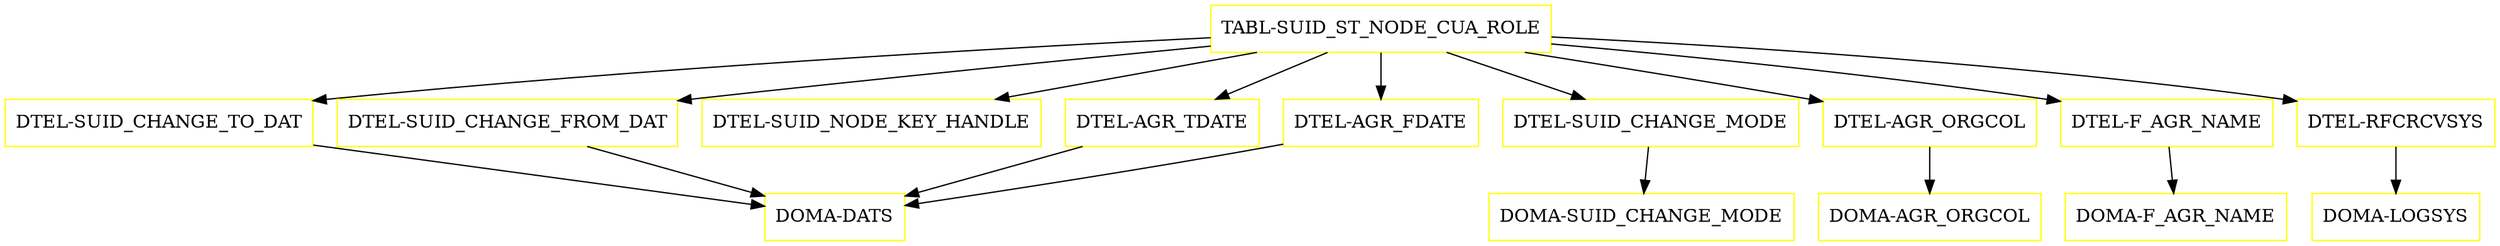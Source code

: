 digraph G {
  "TABL-SUID_ST_NODE_CUA_ROLE" [shape=box,color=yellow];
  "DTEL-SUID_CHANGE_TO_DAT" [shape=box,color=yellow,URL="./DTEL_SUID_CHANGE_TO_DAT.html"];
  "DOMA-DATS" [shape=box,color=yellow,URL="./DOMA_DATS.html"];
  "DTEL-SUID_CHANGE_FROM_DAT" [shape=box,color=yellow,URL="./DTEL_SUID_CHANGE_FROM_DAT.html"];
  "DTEL-SUID_NODE_KEY_HANDLE" [shape=box,color=yellow,URL="./DTEL_SUID_NODE_KEY_HANDLE.html"];
  "DTEL-SUID_CHANGE_MODE" [shape=box,color=yellow,URL="./DTEL_SUID_CHANGE_MODE.html"];
  "DOMA-SUID_CHANGE_MODE" [shape=box,color=yellow,URL="./DOMA_SUID_CHANGE_MODE.html"];
  "DTEL-AGR_ORGCOL" [shape=box,color=yellow,URL="./DTEL_AGR_ORGCOL.html"];
  "DOMA-AGR_ORGCOL" [shape=box,color=yellow,URL="./DOMA_AGR_ORGCOL.html"];
  "DTEL-AGR_TDATE" [shape=box,color=yellow,URL="./DTEL_AGR_TDATE.html"];
  "DTEL-AGR_FDATE" [shape=box,color=yellow,URL="./DTEL_AGR_FDATE.html"];
  "DTEL-F_AGR_NAME" [shape=box,color=yellow,URL="./DTEL_F_AGR_NAME.html"];
  "DOMA-F_AGR_NAME" [shape=box,color=yellow,URL="./DOMA_F_AGR_NAME.html"];
  "DTEL-RFCRCVSYS" [shape=box,color=yellow,URL="./DTEL_RFCRCVSYS.html"];
  "DOMA-LOGSYS" [shape=box,color=yellow,URL="./DOMA_LOGSYS.html"];
  "TABL-SUID_ST_NODE_CUA_ROLE" -> "DTEL-RFCRCVSYS";
  "TABL-SUID_ST_NODE_CUA_ROLE" -> "DTEL-F_AGR_NAME";
  "TABL-SUID_ST_NODE_CUA_ROLE" -> "DTEL-AGR_FDATE";
  "TABL-SUID_ST_NODE_CUA_ROLE" -> "DTEL-AGR_TDATE";
  "TABL-SUID_ST_NODE_CUA_ROLE" -> "DTEL-AGR_ORGCOL";
  "TABL-SUID_ST_NODE_CUA_ROLE" -> "DTEL-SUID_CHANGE_MODE";
  "TABL-SUID_ST_NODE_CUA_ROLE" -> "DTEL-SUID_NODE_KEY_HANDLE";
  "TABL-SUID_ST_NODE_CUA_ROLE" -> "DTEL-SUID_CHANGE_FROM_DAT";
  "TABL-SUID_ST_NODE_CUA_ROLE" -> "DTEL-SUID_CHANGE_TO_DAT";
  "DTEL-SUID_CHANGE_TO_DAT" -> "DOMA-DATS";
  "DTEL-SUID_CHANGE_FROM_DAT" -> "DOMA-DATS";
  "DTEL-SUID_CHANGE_MODE" -> "DOMA-SUID_CHANGE_MODE";
  "DTEL-AGR_ORGCOL" -> "DOMA-AGR_ORGCOL";
  "DTEL-AGR_TDATE" -> "DOMA-DATS";
  "DTEL-AGR_FDATE" -> "DOMA-DATS";
  "DTEL-F_AGR_NAME" -> "DOMA-F_AGR_NAME";
  "DTEL-RFCRCVSYS" -> "DOMA-LOGSYS";
}
